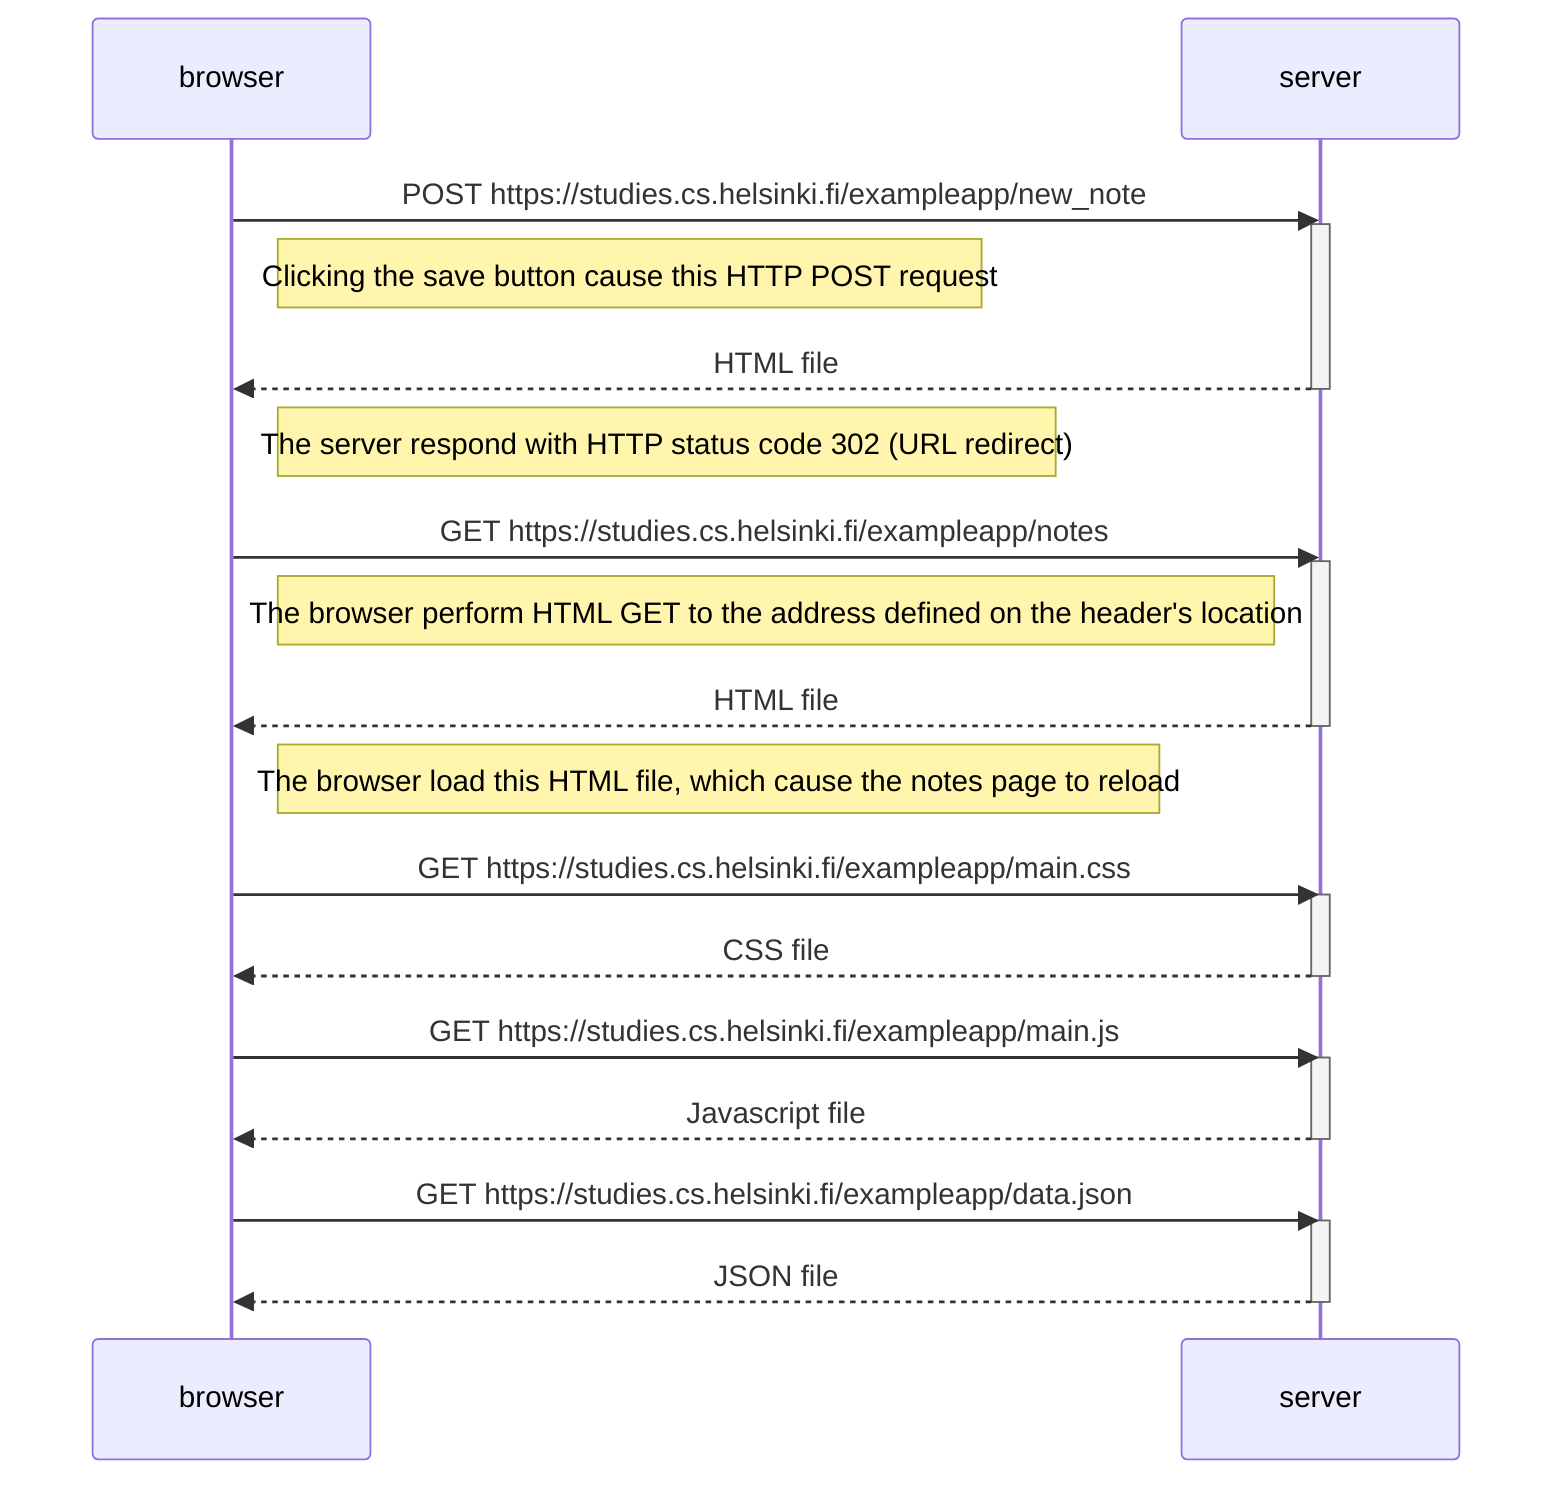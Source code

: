 sequenceDiagram
    participant browser
    participant server

browser->>server: POST https://studies.cs.helsinki.fi/exampleapp/new_note
activate server
Note right of browser: Clicking the save button cause this HTTP POST request 
server-->>browser: HTML file
deactivate server
Note right of browser: The server respond with HTTP status code 302 (URL redirect)

browser->>server: GET https://studies.cs.helsinki.fi/exampleapp/notes
activate server
Note right of browser: The browser perform HTML GET to the address defined on the header's location
server-->>browser: HTML file
deactivate server
Note right of browser: The browser load this HTML file, which cause the notes page to reload

browser->>server: GET https://studies.cs.helsinki.fi/exampleapp/main.css
activate server

server-->>browser: CSS file
deactivate server

browser->>server: GET https://studies.cs.helsinki.fi/exampleapp/main.js
activate server
server-->>browser: Javascript file
deactivate server

browser->>server: GET https://studies.cs.helsinki.fi/exampleapp/data.json
activate server
server-->>browser: JSON file
deactivate server